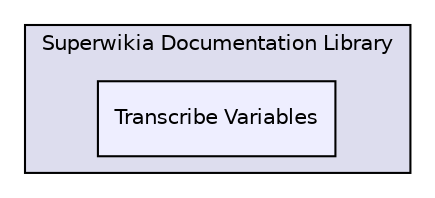 digraph "Superwikia-Alpha-Codebase/Superwikia-Documentation-Library/Superwikia Documentation Library/Transcribe Variables" {
  compound=true
  node [ fontsize="10", fontname="Helvetica"];
  edge [ labelfontsize="10", labelfontname="Helvetica"];
  subgraph clusterdir_112d5142b4f05e8052401605fb977884 {
    graph [ bgcolor="#ddddee", pencolor="black", label="Superwikia Documentation Library" fontname="Helvetica", fontsize="10", URL="dir_112d5142b4f05e8052401605fb977884.html"]
  dir_b749df33a0d73f075b41378e17b2fe66 [shape=box, label="Transcribe Variables", style="filled", fillcolor="#eeeeff", pencolor="black", URL="dir_b749df33a0d73f075b41378e17b2fe66.html"];
  }
}
